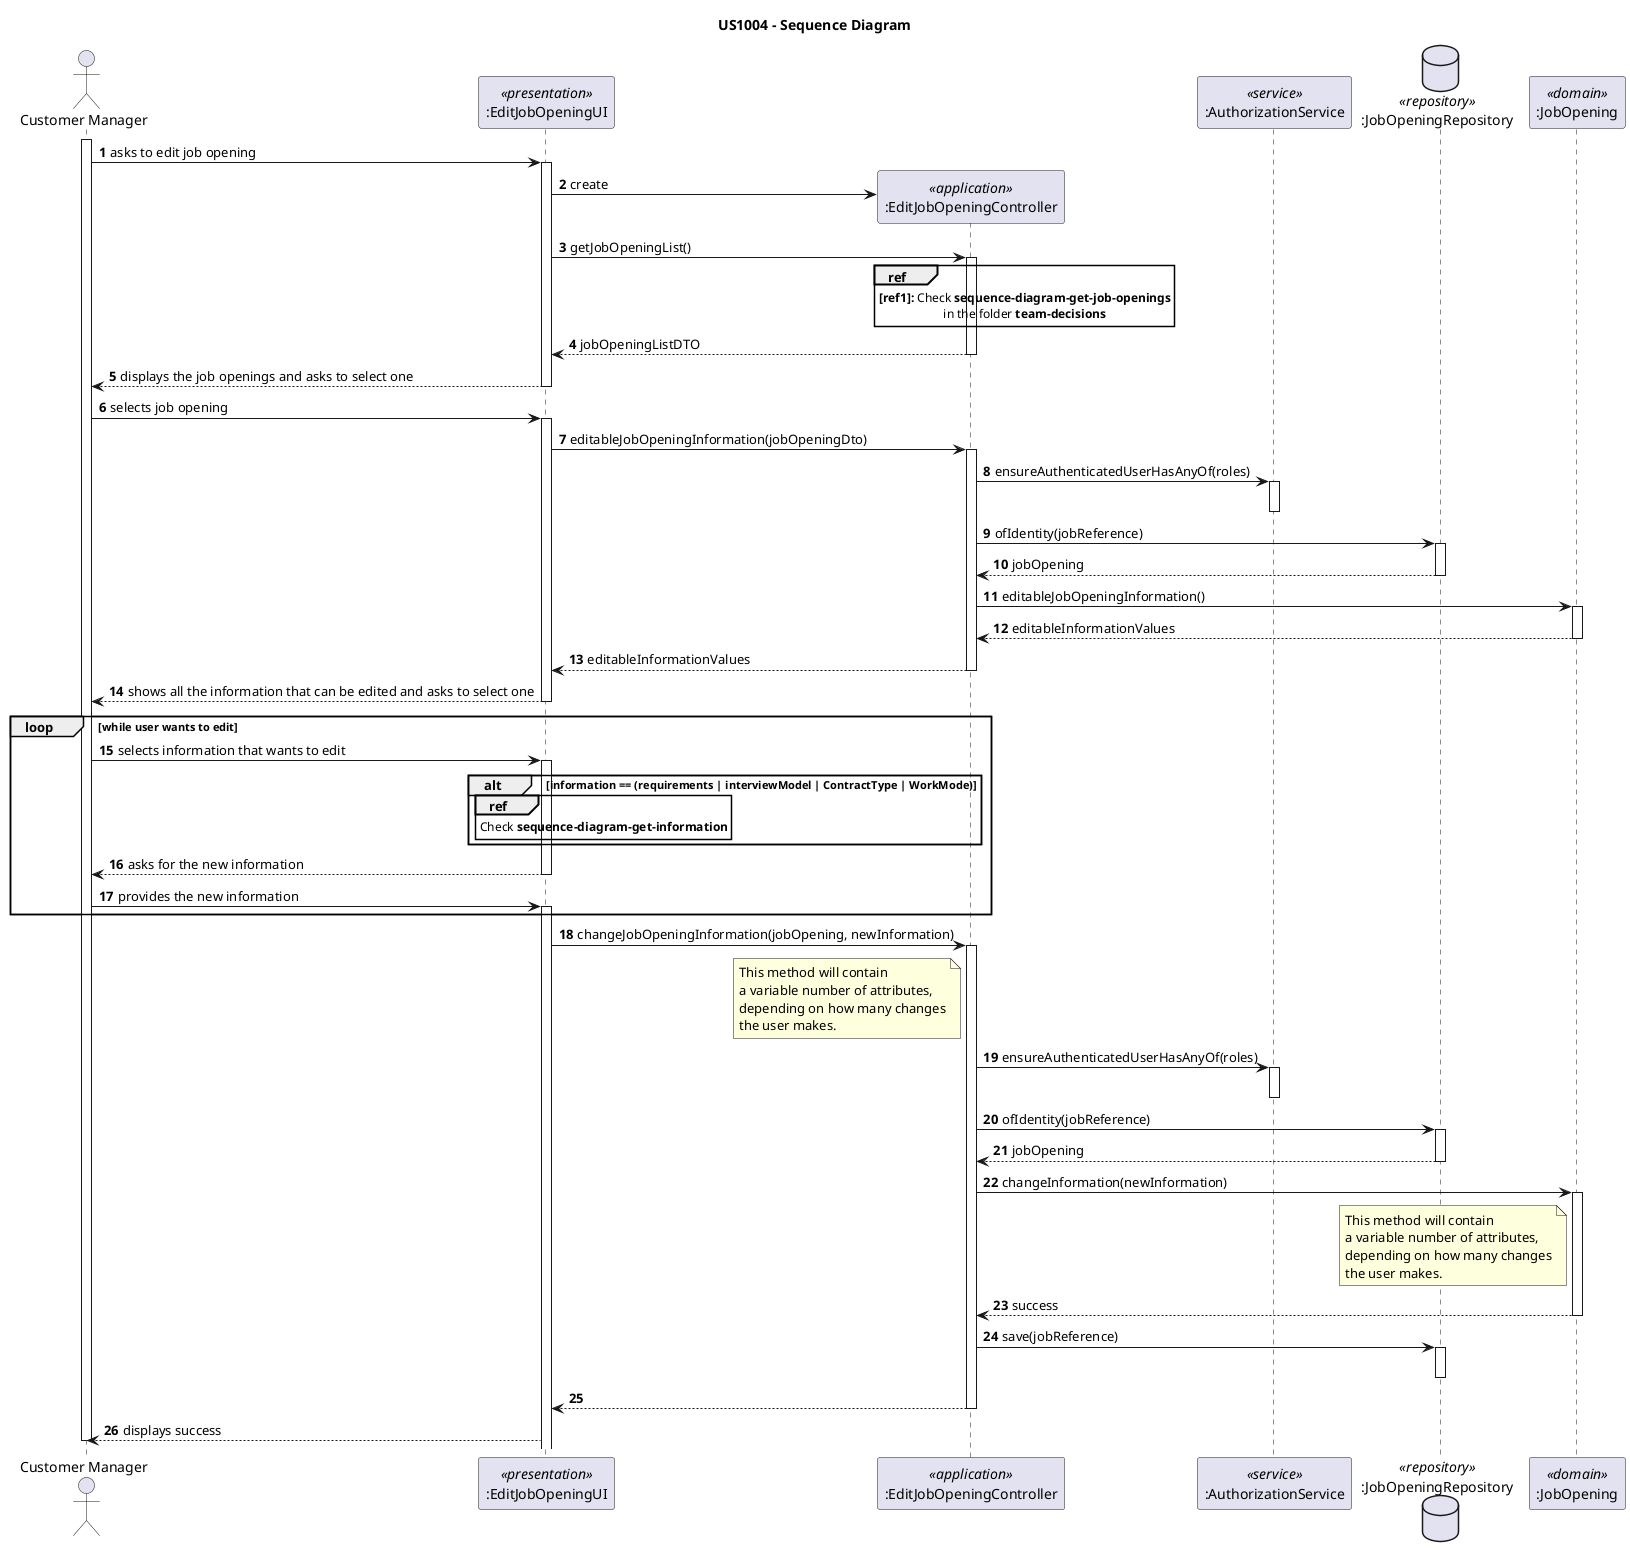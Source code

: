 @startuml
'https://plantuml.com/sequence-diagram

title US1004 - Sequence Diagram

autonumber

actor "Customer Manager" as USER
participant ":EditJobOpeningUI" as UI <<presentation>>
participant ":EditJobOpeningController" as CTRL <<application>>
participant ":AuthorizationService" as AUTHZ <<service>>
database ":JobOpeningRepository" as JO_REPO <<repository>>
participant ":JobOpening" as JO <<domain>>

activate USER

USER -> UI : asks to edit job opening
activate UI

UI -> CTRL**: create

UI -> CTRL : getJobOpeningList()
activate CTRL

ref over CTRL
**[ref1]:** Check **sequence-diagram-get-job-openings**
in the folder **team-decisions**
end ref

CTRL --> UI: jobOpeningListDTO
deactivate CTRL

UI --> USER : displays the job openings and asks to select one
deactivate UI


USER -> UI : selects job opening
activate UI

    UI -> CTRL: editableJobOpeningInformation(jobOpeningDto)
    activate CTRL

    CTRL -> AUTHZ:  ensureAuthenticatedUserHasAnyOf(roles)
    activate AUTHZ
    deactivate AUTHZ

    CTRL -> JO_REPO: ofIdentity(jobReference)
    activate JO_REPO

    JO_REPO --> CTRL: jobOpening
    deactivate JO_REPO

    CTRL -> JO : editableJobOpeningInformation()
    activate JO

    JO --> CTRL: editableInformationValues
    deactivate JO

    CTRL --> UI: editableInformationValues
    deactivate CTRL


UI --> USER : shows all the information that can be edited and asks to select one
deactivate UI

loop while user wants to edit
    USER -> UI : selects information that wants to edit
    activate UI

    alt information == (requirements | interviewModel | ContractType | WorkMode)

        ref over UI
            Check **sequence-diagram-get-information**
        end ref
    end alt

    UI --> USER : asks for the new information
    deactivate UI

    USER -> UI: provides the new information
    activate UI
end loop

    UI -> CTRL: changeJobOpeningInformation(jobOpening, newInformation)
    activate CTRL

        note left CTRL
        This method will contain
        a variable number of attributes,
        depending on how many changes
        the user makes.
        end note

    CTRL -> AUTHZ:  ensureAuthenticatedUserHasAnyOf(roles)
    activate AUTHZ
    deactivate AUTHZ

    CTRL -> JO_REPO: ofIdentity(jobReference)
    activate JO_REPO

    JO_REPO --> CTRL: jobOpening
    deactivate JO_REPO

    CTRL -> JO: changeInformation(newInformation)
    activate JO

        note left JO
        This method will contain
        a variable number of attributes,
        depending on how many changes
        the user makes.
        end note

    JO --> CTRL: success
    deactivate JO

    CTRL -> JO_REPO: save(jobReference)
    activate JO_REPO
    deactivate JO_REPO

CTRL --> UI:
deactivate CTRL

UI --> USER: displays success

deactivate USER


@enduml